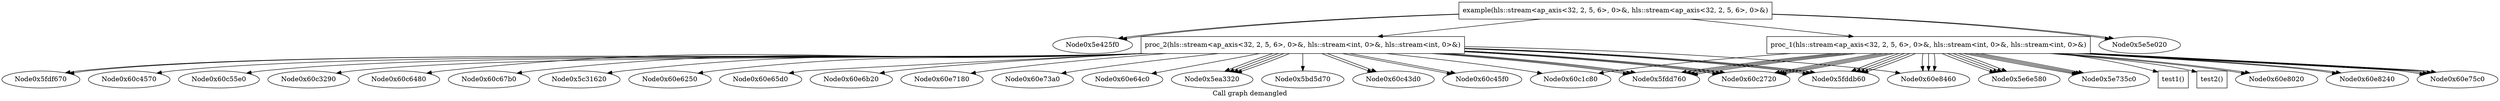 digraph "Call graph demangled" {
	label="Call graph demangled";

	Node0x60e7e00 [shape=record,label="{example(hls::stream\<ap_axis\<32, 2, 5, 6\>, 0\>&, hls::stream\<ap_axis\<32, 2, 5, 6\>, 0\>&)}" fid="1" demanglename="example" manglename="_Z7exampleRN3hls6streamI7ap_axisILi32ELi2ELi5ELi6EELi0EEES4_" filename="../../../../example.cpp" linenumber="3"];
	Node0x60e7e00 -> Node0x5e425f0;
	Node0x60e7e00 -> Node0x5e425f0;
	Node0x60e7e00 -> Node0x5e507b0;
	Node0x60e7e00 -> Node0x5e5c680;
	Node0x60e7e00 -> Node0x5e5e020;
	Node0x60e7e00 -> Node0x5e5e020;
	Node0x5e507b0 [shape=record,label="{proc_1(hls::stream\<ap_axis\<32, 2, 5, 6\>, 0\>&, hls::stream\<int, 0\>&, hls::stream\<int, 0\>&)}" fid="2" demanglename="proc_1" manglename="_Z6proc_1RN3hls6streamI7ap_axisILi32ELi2ELi5ELi6EELi0EEERNS0_IiLi0EEES6_" filename="../../../../example.cpp" linenumber="20"];
	Node0x5e507b0 -> Node0x60c1c80;
	Node0x5e507b0 -> Node0x60e8020;
	Node0x5e507b0 -> Node0x60e8240;
	Node0x5e507b0 -> Node0x60e8460;
	Node0x5e507b0 -> Node0x60e75c0;
	Node0x5e507b0 -> Node0x5fdd760;
	Node0x5e507b0 -> Node0x60c2720;
	Node0x5e507b0 -> Node0x5fddb60;
	Node0x5e507b0 -> Node0x5e6e580;
	Node0x5e507b0 -> Node0x5e735c0;
	Node0x5e507b0 -> Node0x60e75c0;
	Node0x5e507b0 -> Node0x5fdd760;
	Node0x5e507b0 -> Node0x60c2720;
	Node0x5e507b0 -> Node0x5fddb60;
	Node0x5e507b0 -> Node0x5e6e580;
	Node0x5e507b0 -> Node0x5e735c0;
	Node0x5e507b0 -> Node0x5e9a1a0;
	Node0x5e507b0 -> Node0x60e8020;
	Node0x5e507b0 -> Node0x60e8240;
	Node0x5e507b0 -> Node0x60e8460;
	Node0x5e507b0 -> Node0x60e75c0;
	Node0x5e507b0 -> Node0x5fdd760;
	Node0x5e507b0 -> Node0x60c2720;
	Node0x5e507b0 -> Node0x5fddb60;
	Node0x5e507b0 -> Node0x5e6e580;
	Node0x5e507b0 -> Node0x5e735c0;
	Node0x5e507b0 -> Node0x60e75c0;
	Node0x5e507b0 -> Node0x5fdd760;
	Node0x5e507b0 -> Node0x60c2720;
	Node0x5e507b0 -> Node0x5fddb60;
	Node0x5e507b0 -> Node0x5e6e580;
	Node0x5e507b0 -> Node0x5e735c0;
	Node0x5e507b0 -> Node0x5ea0960;
	Node0x5e507b0 -> Node0x60e8460;
	Node0x5e9a1a0 [shape=record,label="{test1()}" fid="3" demanglename="test1" manglename="_Z5test1v" filename="../../../../example.cpp" linenumber="13"];
	Node0x5ea0960 [shape=record,label="{test2()}" fid="4" demanglename="test2" manglename="_Z5test2v" filename="../../../../example.cpp" linenumber="16"];
	Node0x5e5c680 [shape=record,label="{proc_2(hls::stream\<ap_axis\<32, 2, 5, 6\>, 0\>&, hls::stream\<int, 0\>&, hls::stream\<int, 0\>&)}" fid="5" demanglename="proc_2" manglename="_Z6proc_2RN3hls6streamI7ap_axisILi32ELi2ELi5ELi6EELi0EEERNS0_IiLi0EEES6_" filename="../../../../example.cpp" linenumber="49"];
	Node0x5e5c680 -> Node0x60c1c80;
	Node0x5e5c680 -> Node0x5fdd760;
	Node0x5e5c680 -> Node0x60c2720;
	Node0x5e5c680 -> Node0x5fddb60;
	Node0x5e5c680 -> Node0x60c43d0;
	Node0x5e5c680 -> Node0x60c45f0;
	Node0x5e5c680 -> Node0x5fdf670;
	Node0x5e5c680 -> Node0x60c43d0;
	Node0x5e5c680 -> Node0x60c45f0;
	Node0x5e5c680 -> Node0x5fdf670;
	Node0x5e5c680 -> Node0x60c4570;
	Node0x5e5c680 -> Node0x60c55e0;
	Node0x5e5c680 -> Node0x60c3290;
	Node0x5e5c680 -> Node0x60c6480;
	Node0x5e5c680 -> Node0x60c67b0;
	Node0x5e5c680 -> Node0x5c31620;
	Node0x5e5c680 -> Node0x60e6250;
	Node0x5e5c680 -> Node0x60e65d0;
	Node0x5e5c680 -> Node0x60e6b20;
	Node0x5e5c680 -> Node0x60e7180;
	Node0x5e5c680 -> Node0x60e73a0;
	Node0x5e5c680 -> Node0x60e64c0;
	Node0x5e5c680 -> Node0x5ea3320;
	Node0x5e5c680 -> Node0x5ea3320;
	Node0x5e5c680 -> Node0x5fdd760;
	Node0x5e5c680 -> Node0x60c2720;
	Node0x5e5c680 -> Node0x5fddb60;
	Node0x5e5c680 -> Node0x5ea3320;
	Node0x5e5c680 -> Node0x5ea3320;
	Node0x5e5c680 -> Node0x5fdd760;
	Node0x5e5c680 -> Node0x60c2720;
	Node0x5e5c680 -> Node0x5fddb60;
	Node0x5e5c680 -> Node0x5bd5d70;
	Node0x5e5c680 -> Node0x60e8460;
}
